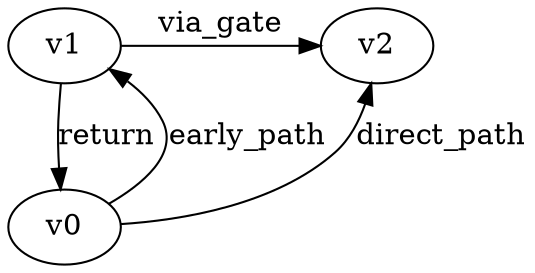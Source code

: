 digraph SimpleTemporalReach {
    /*
     * Simple Temporal Reachability
     * 
     * Basic temporal constraints with linear time conditions.
     * Player 0 must navigate temporal windows to reach the target.
     */
    
    // Vertices
    v0 [name="v0", player=0];           // Start
    v1 [name="v1", player=1];           // Gate keeper
    v2 [name="v2", player=0, target=1]; // Target
    
    // Temporal edges
    v0 -> v1 [label="early_path", constraint="time >= 2"];    // Available from time 2
    v0 -> v2 [label="direct_path", constraint="time >= 5"];   // Direct but delayed
    v1 -> v2 [label="via_gate", constraint="time <= 8"];      // Must be quick
    v1 -> v0 [label="return"];                                // Always available
}
